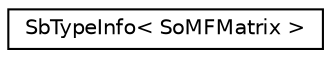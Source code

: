 digraph "Graphical Class Hierarchy"
{
 // LATEX_PDF_SIZE
  edge [fontname="Helvetica",fontsize="10",labelfontname="Helvetica",labelfontsize="10"];
  node [fontname="Helvetica",fontsize="10",shape=record];
  rankdir="LR";
  Node0 [label="SbTypeInfo\< SoMFMatrix \>",height=0.2,width=0.4,color="black", fillcolor="white", style="filled",URL="$structSbTypeInfo_3_01SoMFMatrix_01_4.html",tooltip=" "];
}
